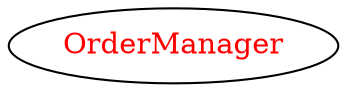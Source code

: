 digraph dependencyGraph {
 concentrate=true;
 ranksep="2.0";
 rankdir="LR"; 
 splines="ortho";
"OrderManager" [fontcolor="red"];
}